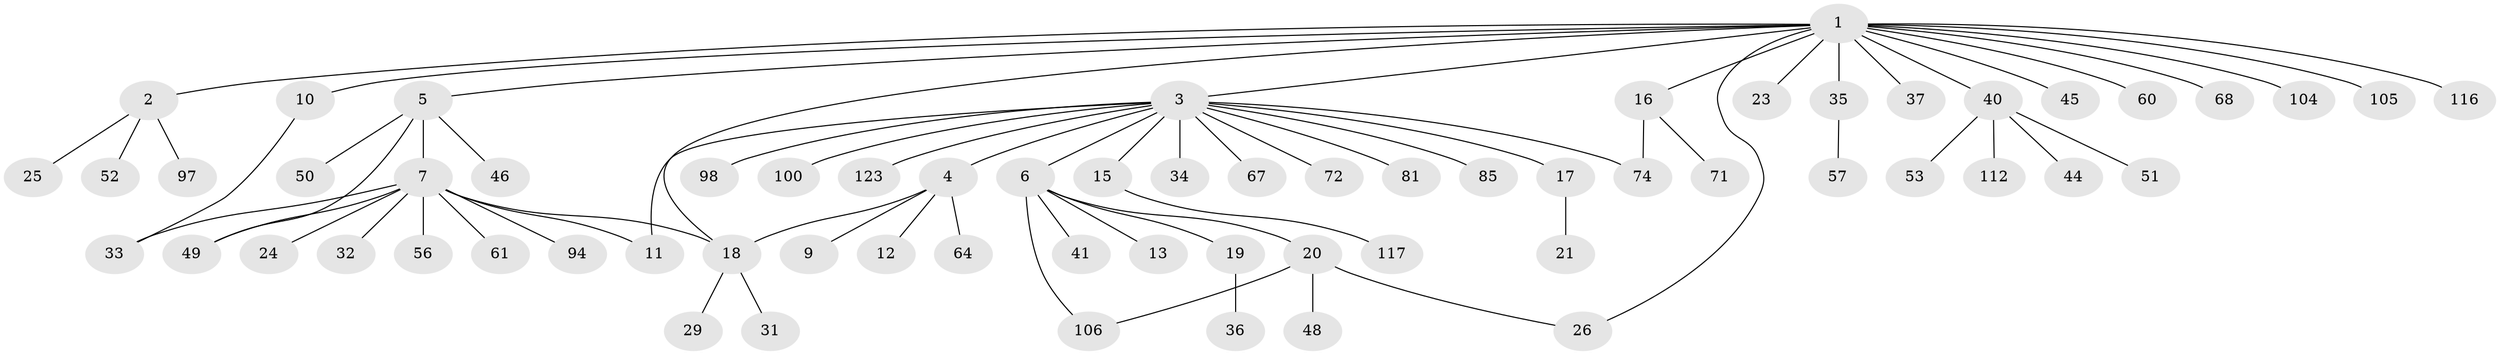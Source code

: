 // original degree distribution, {17: 0.007633587786259542, 4: 0.061068702290076333, 15: 0.007633587786259542, 5: 0.03816793893129771, 6: 0.022900763358778626, 10: 0.007633587786259542, 9: 0.007633587786259542, 2: 0.17557251908396945, 1: 0.5877862595419847, 3: 0.08396946564885496}
// Generated by graph-tools (version 1.1) at 2025/18/03/04/25 18:18:11]
// undirected, 65 vertices, 72 edges
graph export_dot {
graph [start="1"]
  node [color=gray90,style=filled];
  1;
  2;
  3;
  4;
  5;
  6;
  7 [super="+42+22+59+8+89+87+110+84+58"];
  9 [super="+69"];
  10;
  11 [super="+55+86+14"];
  12;
  13 [super="+73+65+43+75"];
  15;
  16 [super="+38+111"];
  17;
  18 [super="+28+130"];
  19;
  20 [super="+120+27"];
  21;
  23;
  24 [super="+90"];
  25;
  26 [super="+118"];
  29 [super="+99+102+122+113+66"];
  31;
  32 [super="+119"];
  33;
  34 [super="+80+78"];
  35 [super="+39+128"];
  36;
  37;
  40 [super="+70"];
  41;
  44 [super="+82"];
  45;
  46;
  48;
  49 [super="+95"];
  50;
  51;
  52;
  53;
  56 [super="+115"];
  57 [super="+121+93"];
  60;
  61 [super="+92"];
  64;
  67;
  68;
  71 [super="+129"];
  72;
  74;
  81;
  85;
  94;
  97;
  98;
  100;
  104;
  105;
  106 [super="+124"];
  112;
  116;
  117;
  123;
  1 -- 2;
  1 -- 3;
  1 -- 5;
  1 -- 10;
  1 -- 16;
  1 -- 18;
  1 -- 23;
  1 -- 26;
  1 -- 35;
  1 -- 37;
  1 -- 40;
  1 -- 45;
  1 -- 60;
  1 -- 68;
  1 -- 104;
  1 -- 105;
  1 -- 116;
  2 -- 25;
  2 -- 52;
  2 -- 97;
  3 -- 4;
  3 -- 6;
  3 -- 11;
  3 -- 15;
  3 -- 17;
  3 -- 34;
  3 -- 67;
  3 -- 72;
  3 -- 74;
  3 -- 81;
  3 -- 85;
  3 -- 98;
  3 -- 100;
  3 -- 123;
  4 -- 9;
  4 -- 12;
  4 -- 18;
  4 -- 64;
  5 -- 7;
  5 -- 46;
  5 -- 49;
  5 -- 50;
  6 -- 13;
  6 -- 19;
  6 -- 20;
  6 -- 41;
  6 -- 106;
  7 -- 94;
  7 -- 56 [weight=2];
  7 -- 32;
  7 -- 18;
  7 -- 24;
  7 -- 11;
  7 -- 61;
  7 -- 33;
  7 -- 49;
  10 -- 33;
  15 -- 117;
  16 -- 74;
  16 -- 71;
  17 -- 21;
  18 -- 29;
  18 -- 31;
  19 -- 36;
  20 -- 26;
  20 -- 48;
  20 -- 106;
  35 -- 57;
  40 -- 44;
  40 -- 51;
  40 -- 53;
  40 -- 112;
}
